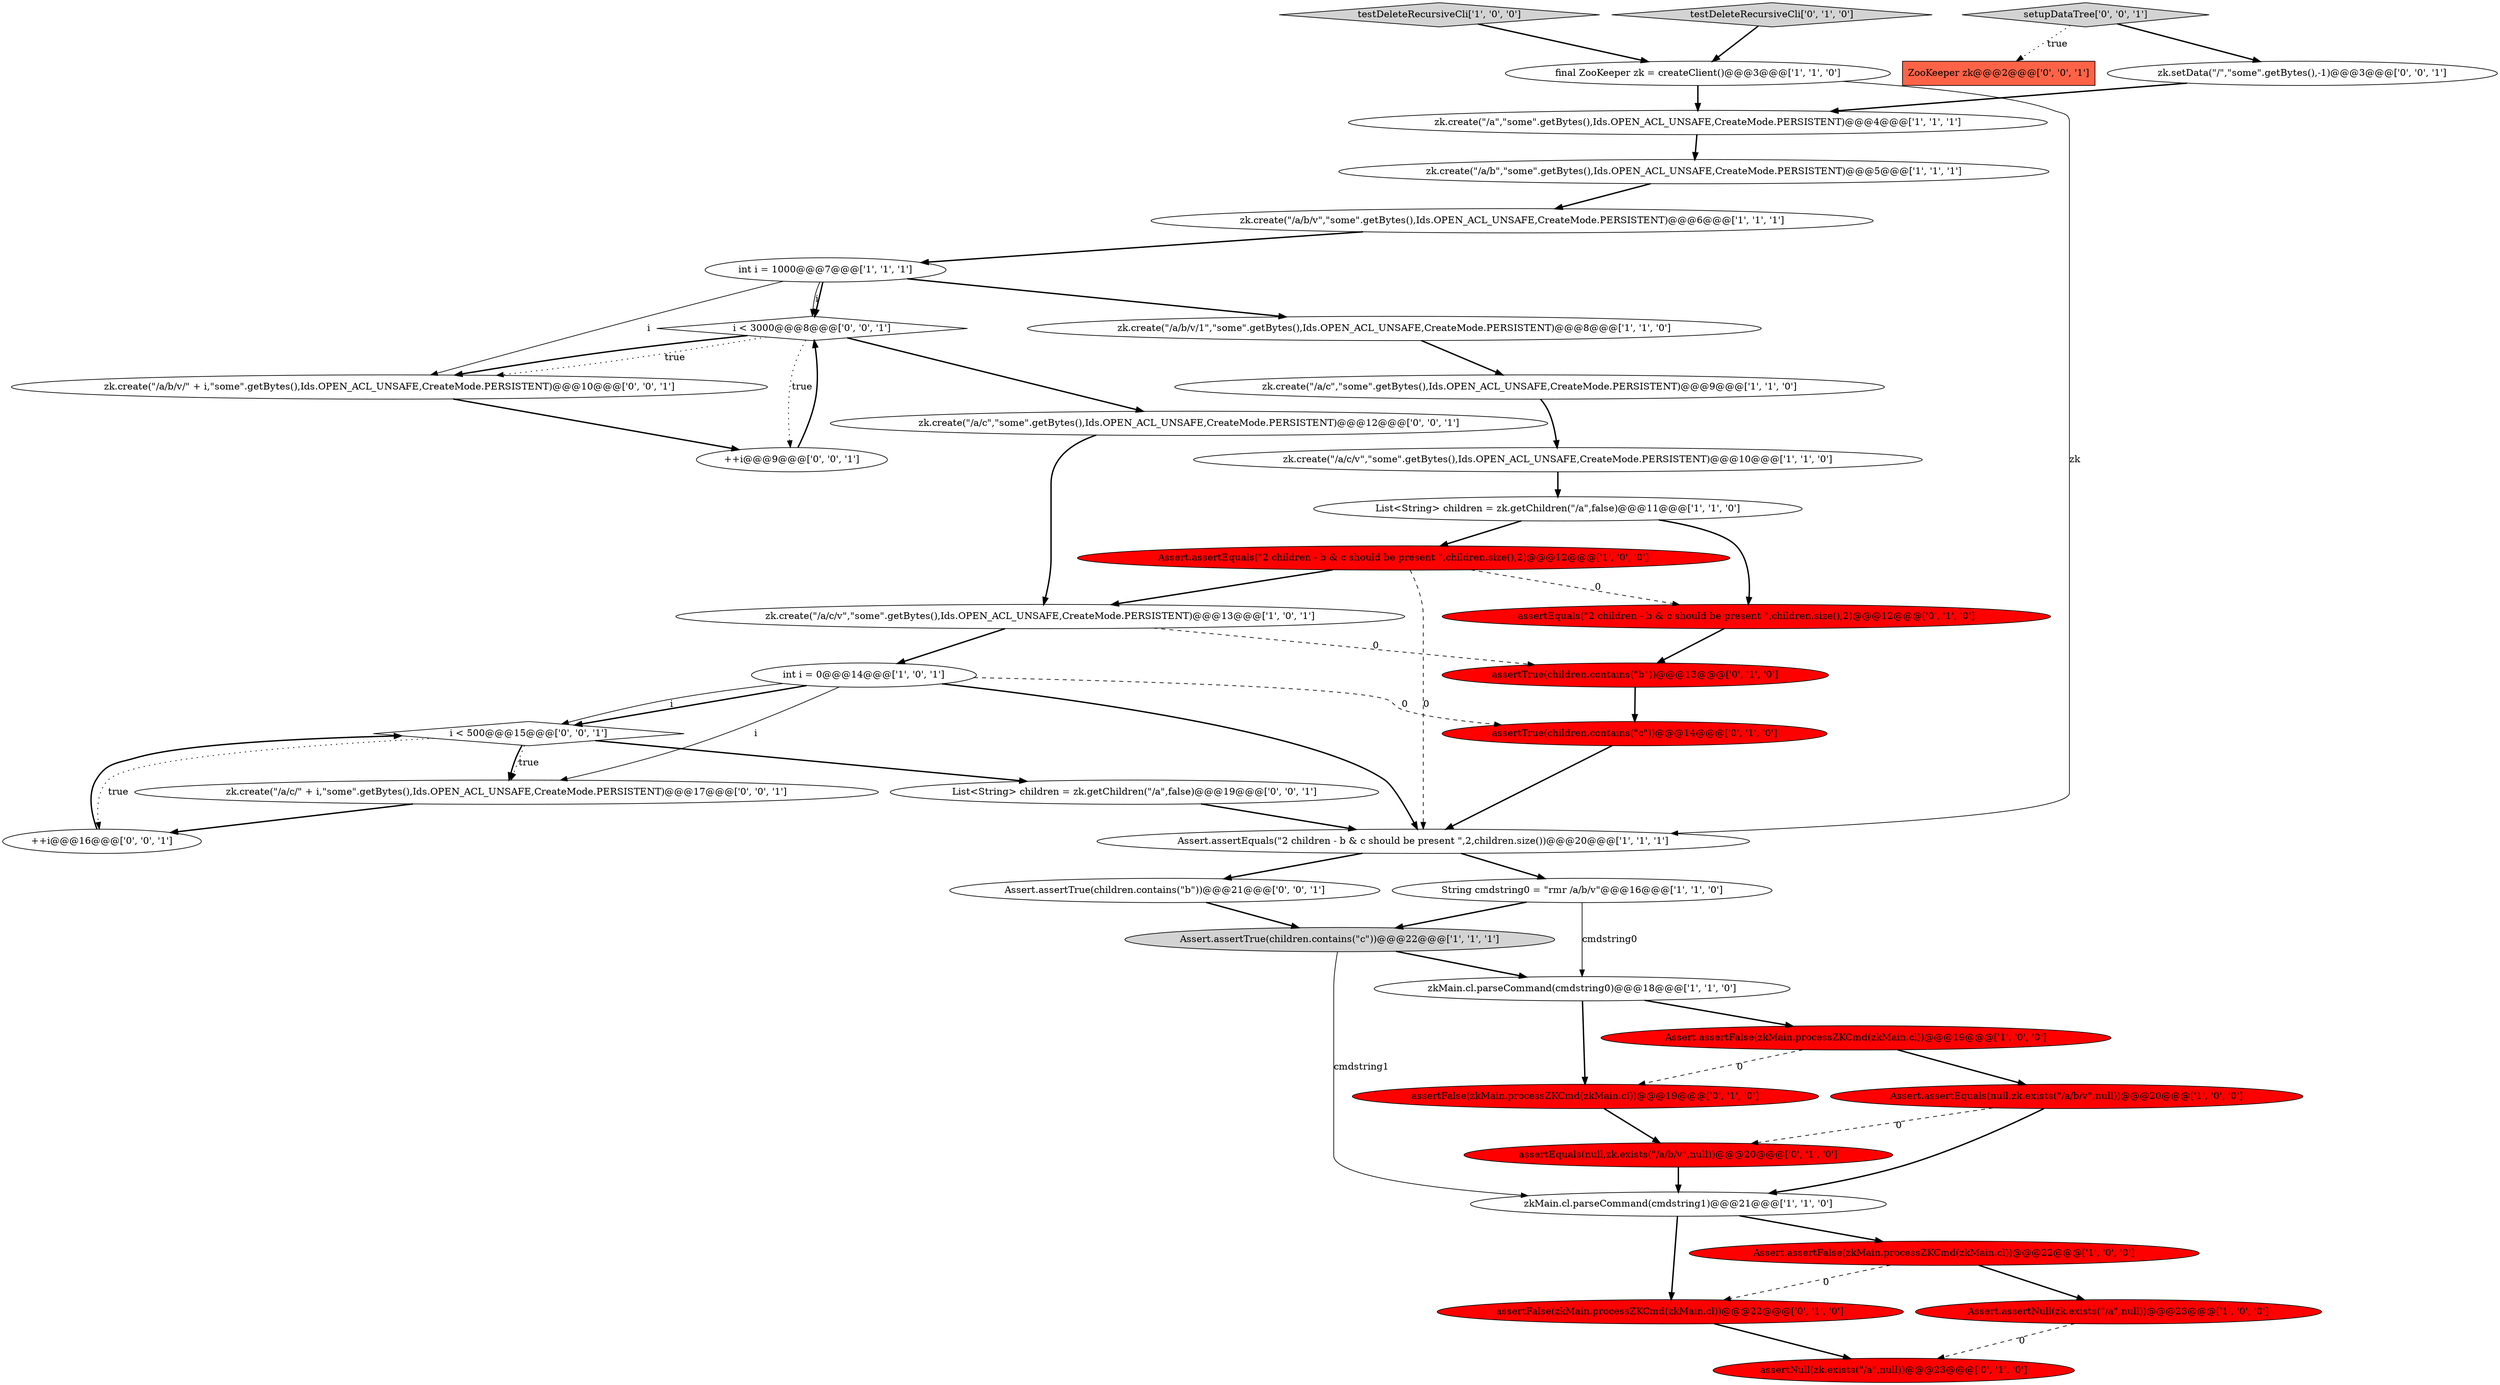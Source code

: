 digraph {
8 [style = filled, label = "zkMain.cl.parseCommand(cmdstring1)@@@21@@@['1', '1', '0']", fillcolor = white, shape = ellipse image = "AAA0AAABBB1BBB"];
41 [style = filled, label = "Assert.assertTrue(children.contains(\"b\"))@@@21@@@['0', '0', '1']", fillcolor = white, shape = ellipse image = "AAA0AAABBB3BBB"];
0 [style = filled, label = "Assert.assertNull(zk.exists(\"/a\",null))@@@23@@@['1', '0', '0']", fillcolor = red, shape = ellipse image = "AAA1AAABBB1BBB"];
11 [style = filled, label = "Assert.assertFalse(zkMain.processZKCmd(zkMain.cl))@@@19@@@['1', '0', '0']", fillcolor = red, shape = ellipse image = "AAA1AAABBB1BBB"];
33 [style = filled, label = "List<String> children = zk.getChildren(\"/a\",false)@@@19@@@['0', '0', '1']", fillcolor = white, shape = ellipse image = "AAA0AAABBB3BBB"];
19 [style = filled, label = "testDeleteRecursiveCli['1', '0', '0']", fillcolor = lightgray, shape = diamond image = "AAA0AAABBB1BBB"];
32 [style = filled, label = "zk.create(\"/a/b/v/\" + i,\"some\".getBytes(),Ids.OPEN_ACL_UNSAFE,CreateMode.PERSISTENT)@@@10@@@['0', '0', '1']", fillcolor = white, shape = ellipse image = "AAA0AAABBB3BBB"];
2 [style = filled, label = "zk.create(\"/a/b/v/1\",\"some\".getBytes(),Ids.OPEN_ACL_UNSAFE,CreateMode.PERSISTENT)@@@8@@@['1', '1', '0']", fillcolor = white, shape = ellipse image = "AAA0AAABBB1BBB"];
12 [style = filled, label = "int i = 1000@@@7@@@['1', '1', '1']", fillcolor = white, shape = ellipse image = "AAA0AAABBB1BBB"];
29 [style = filled, label = "assertEquals(\"2 children - b & c should be present \",children.size(),2)@@@12@@@['0', '1', '0']", fillcolor = red, shape = ellipse image = "AAA1AAABBB2BBB"];
22 [style = filled, label = "assertNull(zk.exists(\"/a\",null))@@@23@@@['0', '1', '0']", fillcolor = red, shape = ellipse image = "AAA1AAABBB2BBB"];
24 [style = filled, label = "assertTrue(children.contains(\"c\"))@@@14@@@['0', '1', '0']", fillcolor = red, shape = ellipse image = "AAA1AAABBB2BBB"];
31 [style = filled, label = "++i@@@9@@@['0', '0', '1']", fillcolor = white, shape = ellipse image = "AAA0AAABBB3BBB"];
4 [style = filled, label = "zkMain.cl.parseCommand(cmdstring0)@@@18@@@['1', '1', '0']", fillcolor = white, shape = ellipse image = "AAA0AAABBB1BBB"];
10 [style = filled, label = "zk.create(\"/a/c/v\",\"some\".getBytes(),Ids.OPEN_ACL_UNSAFE,CreateMode.PERSISTENT)@@@13@@@['1', '0', '1']", fillcolor = white, shape = ellipse image = "AAA0AAABBB1BBB"];
16 [style = filled, label = "zk.create(\"/a/b\",\"some\".getBytes(),Ids.OPEN_ACL_UNSAFE,CreateMode.PERSISTENT)@@@5@@@['1', '1', '1']", fillcolor = white, shape = ellipse image = "AAA0AAABBB1BBB"];
28 [style = filled, label = "testDeleteRecursiveCli['0', '1', '0']", fillcolor = lightgray, shape = diamond image = "AAA0AAABBB2BBB"];
18 [style = filled, label = "List<String> children = zk.getChildren(\"/a\",false)@@@11@@@['1', '1', '0']", fillcolor = white, shape = ellipse image = "AAA0AAABBB1BBB"];
40 [style = filled, label = "zk.setData(\"/\",\"some\".getBytes(),-1)@@@3@@@['0', '0', '1']", fillcolor = white, shape = ellipse image = "AAA0AAABBB3BBB"];
37 [style = filled, label = "i < 3000@@@8@@@['0', '0', '1']", fillcolor = white, shape = diamond image = "AAA0AAABBB3BBB"];
26 [style = filled, label = "assertFalse(zkMain.processZKCmd(zkMain.cl))@@@19@@@['0', '1', '0']", fillcolor = red, shape = ellipse image = "AAA1AAABBB2BBB"];
14 [style = filled, label = "Assert.assertEquals(null,zk.exists(\"/a/b/v\",null))@@@20@@@['1', '0', '0']", fillcolor = red, shape = ellipse image = "AAA1AAABBB1BBB"];
21 [style = filled, label = "String cmdstring0 = \"rmr /a/b/v\"@@@16@@@['1', '1', '0']", fillcolor = white, shape = ellipse image = "AAA0AAABBB1BBB"];
39 [style = filled, label = "ZooKeeper zk@@@2@@@['0', '0', '1']", fillcolor = tomato, shape = box image = "AAA0AAABBB3BBB"];
13 [style = filled, label = "zk.create(\"/a/c\",\"some\".getBytes(),Ids.OPEN_ACL_UNSAFE,CreateMode.PERSISTENT)@@@9@@@['1', '1', '0']", fillcolor = white, shape = ellipse image = "AAA0AAABBB1BBB"];
27 [style = filled, label = "assertFalse(zkMain.processZKCmd(zkMain.cl))@@@22@@@['0', '1', '0']", fillcolor = red, shape = ellipse image = "AAA1AAABBB2BBB"];
6 [style = filled, label = "Assert.assertEquals(\"2 children - b & c should be present \",children.size(),2)@@@12@@@['1', '0', '0']", fillcolor = red, shape = ellipse image = "AAA1AAABBB1BBB"];
17 [style = filled, label = "int i = 0@@@14@@@['1', '0', '1']", fillcolor = white, shape = ellipse image = "AAA0AAABBB1BBB"];
23 [style = filled, label = "assertTrue(children.contains(\"b\"))@@@13@@@['0', '1', '0']", fillcolor = red, shape = ellipse image = "AAA1AAABBB2BBB"];
34 [style = filled, label = "zk.create(\"/a/c\",\"some\".getBytes(),Ids.OPEN_ACL_UNSAFE,CreateMode.PERSISTENT)@@@12@@@['0', '0', '1']", fillcolor = white, shape = ellipse image = "AAA0AAABBB3BBB"];
30 [style = filled, label = "setupDataTree['0', '0', '1']", fillcolor = lightgray, shape = diamond image = "AAA0AAABBB3BBB"];
36 [style = filled, label = "zk.create(\"/a/c/\" + i,\"some\".getBytes(),Ids.OPEN_ACL_UNSAFE,CreateMode.PERSISTENT)@@@17@@@['0', '0', '1']", fillcolor = white, shape = ellipse image = "AAA0AAABBB3BBB"];
20 [style = filled, label = "zk.create(\"/a\",\"some\".getBytes(),Ids.OPEN_ACL_UNSAFE,CreateMode.PERSISTENT)@@@4@@@['1', '1', '1']", fillcolor = white, shape = ellipse image = "AAA0AAABBB1BBB"];
7 [style = filled, label = "Assert.assertTrue(children.contains(\"c\"))@@@22@@@['1', '1', '1']", fillcolor = lightgray, shape = ellipse image = "AAA0AAABBB1BBB"];
35 [style = filled, label = "++i@@@16@@@['0', '0', '1']", fillcolor = white, shape = ellipse image = "AAA0AAABBB3BBB"];
38 [style = filled, label = "i < 500@@@15@@@['0', '0', '1']", fillcolor = white, shape = diamond image = "AAA0AAABBB3BBB"];
25 [style = filled, label = "assertEquals(null,zk.exists(\"/a/b/v\",null))@@@20@@@['0', '1', '0']", fillcolor = red, shape = ellipse image = "AAA1AAABBB2BBB"];
3 [style = filled, label = "Assert.assertEquals(\"2 children - b & c should be present \",2,children.size())@@@20@@@['1', '1', '1']", fillcolor = white, shape = ellipse image = "AAA0AAABBB1BBB"];
15 [style = filled, label = "zk.create(\"/a/b/v\",\"some\".getBytes(),Ids.OPEN_ACL_UNSAFE,CreateMode.PERSISTENT)@@@6@@@['1', '1', '1']", fillcolor = white, shape = ellipse image = "AAA0AAABBB1BBB"];
1 [style = filled, label = "Assert.assertFalse(zkMain.processZKCmd(zkMain.cl))@@@22@@@['1', '0', '0']", fillcolor = red, shape = ellipse image = "AAA1AAABBB1BBB"];
5 [style = filled, label = "zk.create(\"/a/c/v\",\"some\".getBytes(),Ids.OPEN_ACL_UNSAFE,CreateMode.PERSISTENT)@@@10@@@['1', '1', '0']", fillcolor = white, shape = ellipse image = "AAA0AAABBB1BBB"];
9 [style = filled, label = "final ZooKeeper zk = createClient()@@@3@@@['1', '1', '0']", fillcolor = white, shape = ellipse image = "AAA0AAABBB1BBB"];
16->15 [style = bold, label=""];
31->37 [style = bold, label=""];
33->3 [style = bold, label=""];
41->7 [style = bold, label=""];
12->37 [style = solid, label="i"];
11->14 [style = bold, label=""];
7->8 [style = solid, label="cmdstring1"];
17->24 [style = dashed, label="0"];
14->25 [style = dashed, label="0"];
1->27 [style = dashed, label="0"];
26->25 [style = bold, label=""];
11->26 [style = dashed, label="0"];
6->3 [style = dashed, label="0"];
4->26 [style = bold, label=""];
28->9 [style = bold, label=""];
38->36 [style = bold, label=""];
9->20 [style = bold, label=""];
10->17 [style = bold, label=""];
17->36 [style = solid, label="i"];
5->18 [style = bold, label=""];
1->0 [style = bold, label=""];
7->4 [style = bold, label=""];
29->23 [style = bold, label=""];
40->20 [style = bold, label=""];
21->4 [style = solid, label="cmdstring0"];
34->10 [style = bold, label=""];
27->22 [style = bold, label=""];
0->22 [style = dashed, label="0"];
12->37 [style = bold, label=""];
2->13 [style = bold, label=""];
37->31 [style = dotted, label="true"];
17->38 [style = bold, label=""];
8->1 [style = bold, label=""];
12->2 [style = bold, label=""];
18->29 [style = bold, label=""];
23->24 [style = bold, label=""];
6->29 [style = dashed, label="0"];
20->16 [style = bold, label=""];
37->32 [style = dotted, label="true"];
19->9 [style = bold, label=""];
18->6 [style = bold, label=""];
12->32 [style = solid, label="i"];
38->35 [style = dotted, label="true"];
37->34 [style = bold, label=""];
6->10 [style = bold, label=""];
3->41 [style = bold, label=""];
17->3 [style = bold, label=""];
13->5 [style = bold, label=""];
37->32 [style = bold, label=""];
21->7 [style = bold, label=""];
30->40 [style = bold, label=""];
3->21 [style = bold, label=""];
17->38 [style = solid, label="i"];
25->8 [style = bold, label=""];
15->12 [style = bold, label=""];
14->8 [style = bold, label=""];
35->38 [style = bold, label=""];
36->35 [style = bold, label=""];
30->39 [style = dotted, label="true"];
4->11 [style = bold, label=""];
38->33 [style = bold, label=""];
8->27 [style = bold, label=""];
10->23 [style = dashed, label="0"];
24->3 [style = bold, label=""];
32->31 [style = bold, label=""];
38->36 [style = dotted, label="true"];
9->3 [style = solid, label="zk"];
}
